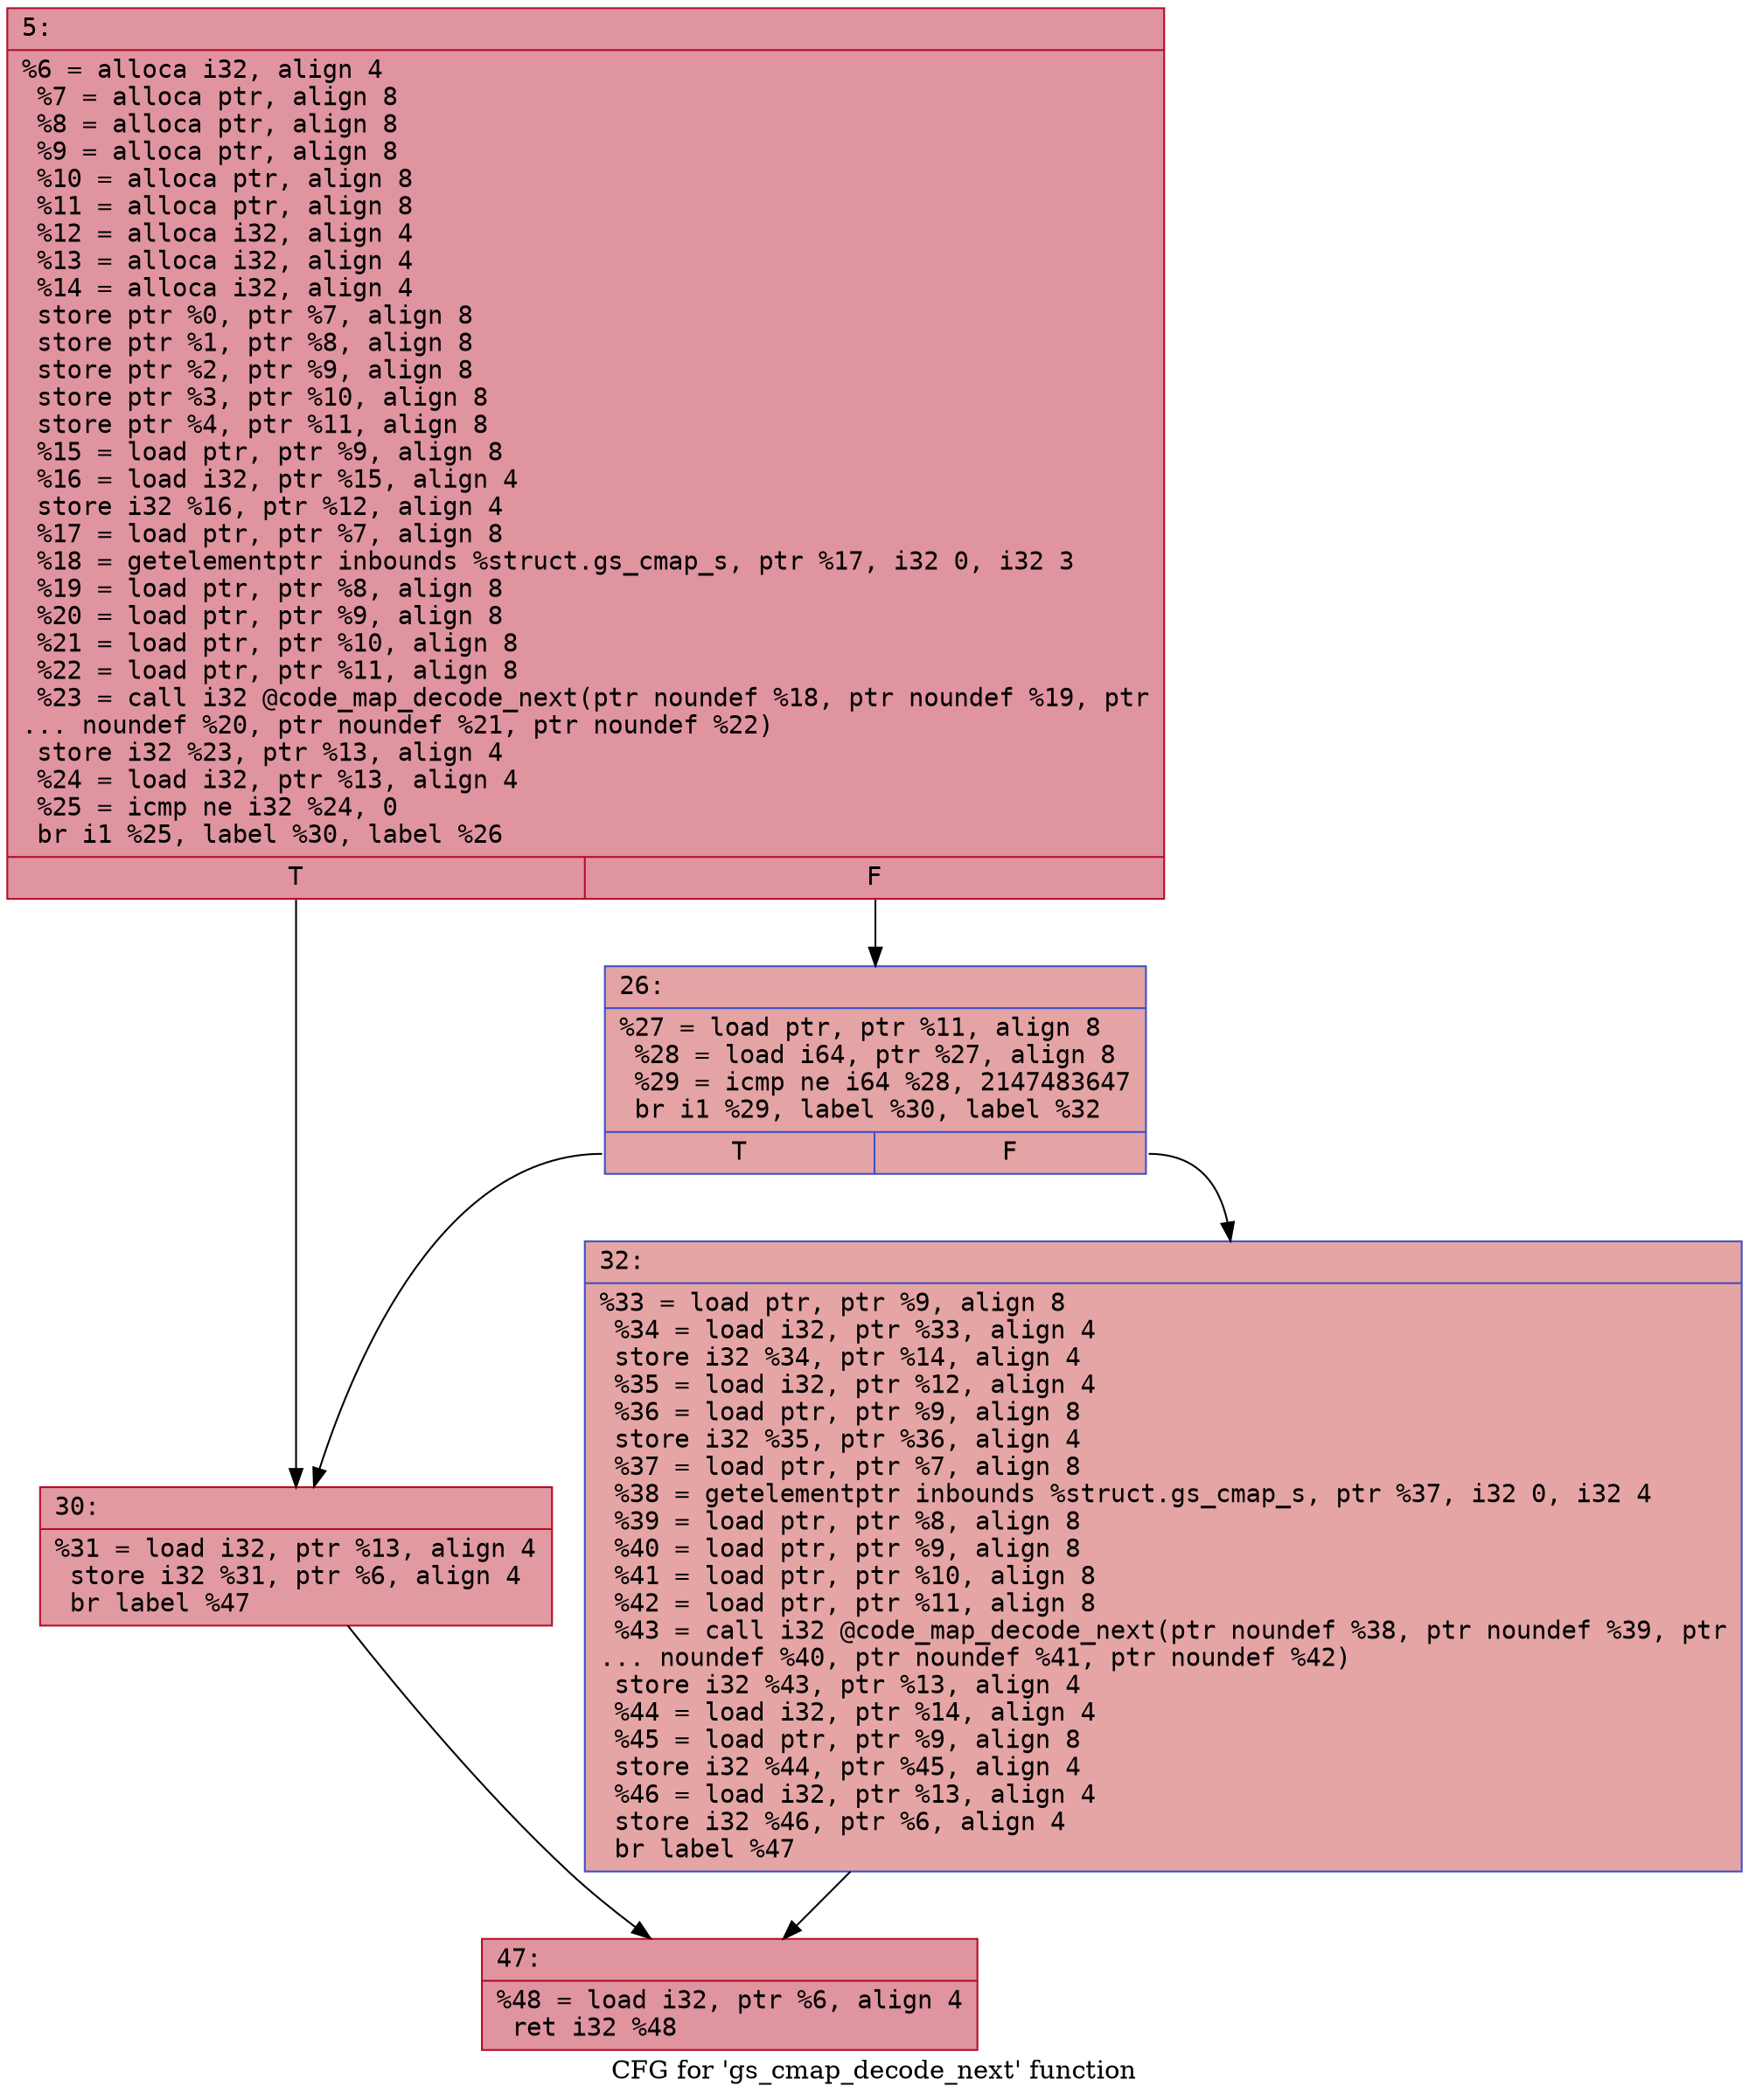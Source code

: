 digraph "CFG for 'gs_cmap_decode_next' function" {
	label="CFG for 'gs_cmap_decode_next' function";

	Node0x6000017fb160 [shape=record,color="#b70d28ff", style=filled, fillcolor="#b70d2870" fontname="Courier",label="{5:\l|  %6 = alloca i32, align 4\l  %7 = alloca ptr, align 8\l  %8 = alloca ptr, align 8\l  %9 = alloca ptr, align 8\l  %10 = alloca ptr, align 8\l  %11 = alloca ptr, align 8\l  %12 = alloca i32, align 4\l  %13 = alloca i32, align 4\l  %14 = alloca i32, align 4\l  store ptr %0, ptr %7, align 8\l  store ptr %1, ptr %8, align 8\l  store ptr %2, ptr %9, align 8\l  store ptr %3, ptr %10, align 8\l  store ptr %4, ptr %11, align 8\l  %15 = load ptr, ptr %9, align 8\l  %16 = load i32, ptr %15, align 4\l  store i32 %16, ptr %12, align 4\l  %17 = load ptr, ptr %7, align 8\l  %18 = getelementptr inbounds %struct.gs_cmap_s, ptr %17, i32 0, i32 3\l  %19 = load ptr, ptr %8, align 8\l  %20 = load ptr, ptr %9, align 8\l  %21 = load ptr, ptr %10, align 8\l  %22 = load ptr, ptr %11, align 8\l  %23 = call i32 @code_map_decode_next(ptr noundef %18, ptr noundef %19, ptr\l... noundef %20, ptr noundef %21, ptr noundef %22)\l  store i32 %23, ptr %13, align 4\l  %24 = load i32, ptr %13, align 4\l  %25 = icmp ne i32 %24, 0\l  br i1 %25, label %30, label %26\l|{<s0>T|<s1>F}}"];
	Node0x6000017fb160:s0 -> Node0x6000017fb200[tooltip="5 -> 30\nProbability 62.50%" ];
	Node0x6000017fb160:s1 -> Node0x6000017fb1b0[tooltip="5 -> 26\nProbability 37.50%" ];
	Node0x6000017fb1b0 [shape=record,color="#3d50c3ff", style=filled, fillcolor="#c32e3170" fontname="Courier",label="{26:\l|  %27 = load ptr, ptr %11, align 8\l  %28 = load i64, ptr %27, align 8\l  %29 = icmp ne i64 %28, 2147483647\l  br i1 %29, label %30, label %32\l|{<s0>T|<s1>F}}"];
	Node0x6000017fb1b0:s0 -> Node0x6000017fb200[tooltip="26 -> 30\nProbability 50.00%" ];
	Node0x6000017fb1b0:s1 -> Node0x6000017fb250[tooltip="26 -> 32\nProbability 50.00%" ];
	Node0x6000017fb200 [shape=record,color="#b70d28ff", style=filled, fillcolor="#bb1b2c70" fontname="Courier",label="{30:\l|  %31 = load i32, ptr %13, align 4\l  store i32 %31, ptr %6, align 4\l  br label %47\l}"];
	Node0x6000017fb200 -> Node0x6000017fb2a0[tooltip="30 -> 47\nProbability 100.00%" ];
	Node0x6000017fb250 [shape=record,color="#3d50c3ff", style=filled, fillcolor="#c5333470" fontname="Courier",label="{32:\l|  %33 = load ptr, ptr %9, align 8\l  %34 = load i32, ptr %33, align 4\l  store i32 %34, ptr %14, align 4\l  %35 = load i32, ptr %12, align 4\l  %36 = load ptr, ptr %9, align 8\l  store i32 %35, ptr %36, align 4\l  %37 = load ptr, ptr %7, align 8\l  %38 = getelementptr inbounds %struct.gs_cmap_s, ptr %37, i32 0, i32 4\l  %39 = load ptr, ptr %8, align 8\l  %40 = load ptr, ptr %9, align 8\l  %41 = load ptr, ptr %10, align 8\l  %42 = load ptr, ptr %11, align 8\l  %43 = call i32 @code_map_decode_next(ptr noundef %38, ptr noundef %39, ptr\l... noundef %40, ptr noundef %41, ptr noundef %42)\l  store i32 %43, ptr %13, align 4\l  %44 = load i32, ptr %14, align 4\l  %45 = load ptr, ptr %9, align 8\l  store i32 %44, ptr %45, align 4\l  %46 = load i32, ptr %13, align 4\l  store i32 %46, ptr %6, align 4\l  br label %47\l}"];
	Node0x6000017fb250 -> Node0x6000017fb2a0[tooltip="32 -> 47\nProbability 100.00%" ];
	Node0x6000017fb2a0 [shape=record,color="#b70d28ff", style=filled, fillcolor="#b70d2870" fontname="Courier",label="{47:\l|  %48 = load i32, ptr %6, align 4\l  ret i32 %48\l}"];
}
